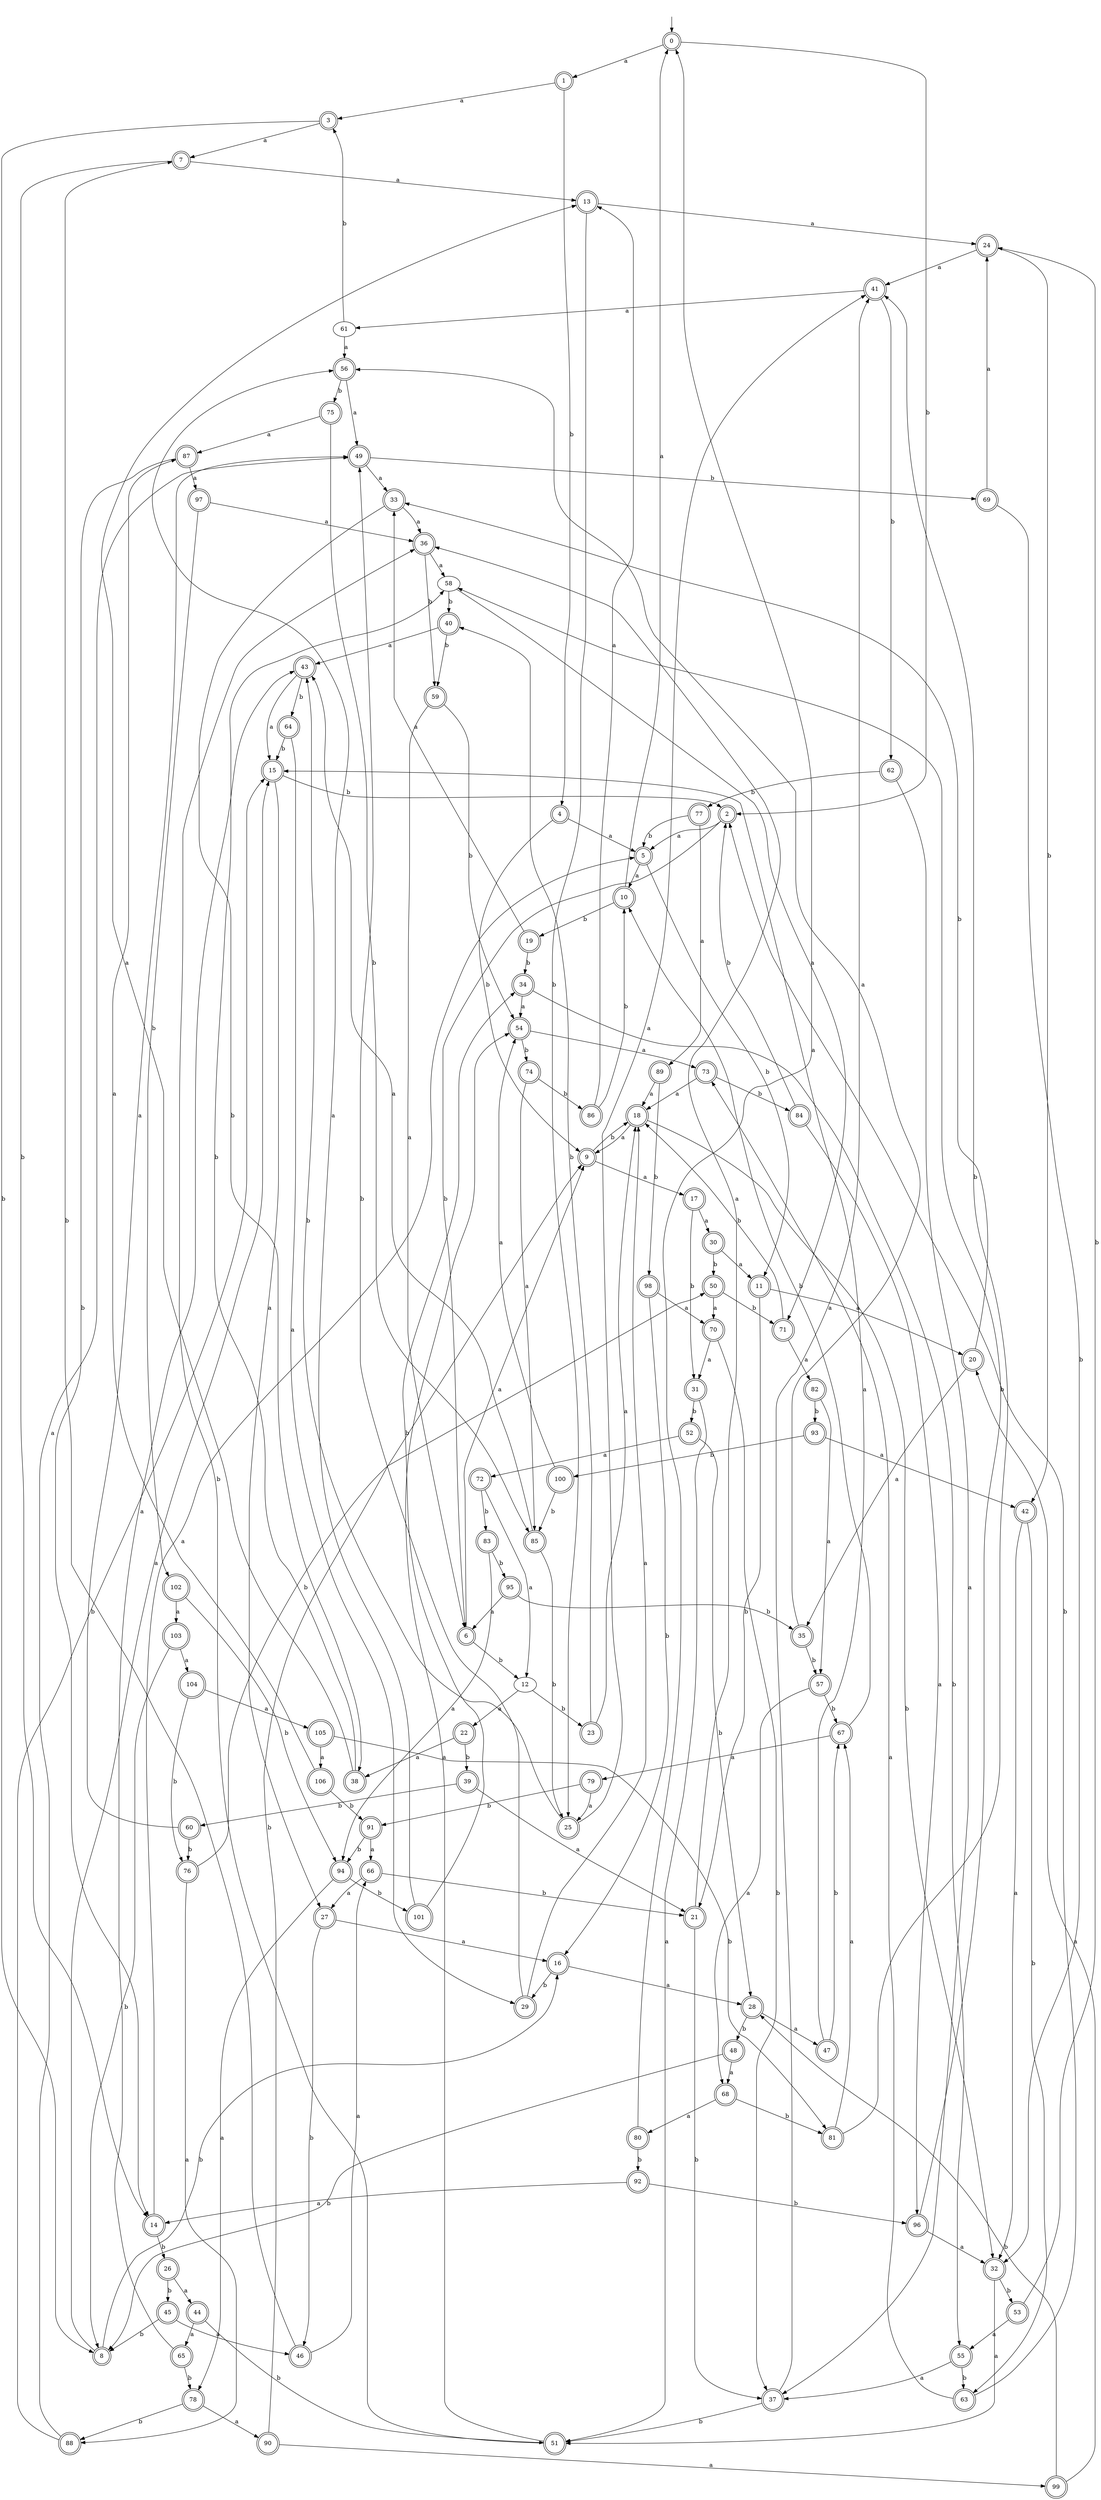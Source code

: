 digraph RandomDFA {
  __start0 [label="", shape=none];
  __start0 -> 0 [label=""];
  0 [shape=circle] [shape=doublecircle]
  0 -> 1 [label="a"]
  0 -> 2 [label="b"]
  1 [shape=doublecircle]
  1 -> 3 [label="a"]
  1 -> 4 [label="b"]
  2 [shape=doublecircle]
  2 -> 5 [label="a"]
  2 -> 6 [label="b"]
  3 [shape=doublecircle]
  3 -> 7 [label="a"]
  3 -> 8 [label="b"]
  4 [shape=doublecircle]
  4 -> 5 [label="a"]
  4 -> 9 [label="b"]
  5 [shape=doublecircle]
  5 -> 10 [label="a"]
  5 -> 11 [label="b"]
  6 [shape=doublecircle]
  6 -> 9 [label="a"]
  6 -> 12 [label="b"]
  7 [shape=doublecircle]
  7 -> 13 [label="a"]
  7 -> 14 [label="b"]
  8 [shape=doublecircle]
  8 -> 15 [label="a"]
  8 -> 16 [label="b"]
  9 [shape=doublecircle]
  9 -> 17 [label="a"]
  9 -> 18 [label="b"]
  10 [shape=doublecircle]
  10 -> 0 [label="a"]
  10 -> 19 [label="b"]
  11 [shape=doublecircle]
  11 -> 20 [label="a"]
  11 -> 21 [label="b"]
  12
  12 -> 22 [label="a"]
  12 -> 23 [label="b"]
  13 [shape=doublecircle]
  13 -> 24 [label="a"]
  13 -> 25 [label="b"]
  14 [shape=doublecircle]
  14 -> 5 [label="a"]
  14 -> 26 [label="b"]
  15 [shape=doublecircle]
  15 -> 27 [label="a"]
  15 -> 2 [label="b"]
  16 [shape=doublecircle]
  16 -> 28 [label="a"]
  16 -> 29 [label="b"]
  17 [shape=doublecircle]
  17 -> 30 [label="a"]
  17 -> 31 [label="b"]
  18 [shape=doublecircle]
  18 -> 9 [label="a"]
  18 -> 32 [label="b"]
  19 [shape=doublecircle]
  19 -> 33 [label="a"]
  19 -> 34 [label="b"]
  20 [shape=doublecircle]
  20 -> 35 [label="a"]
  20 -> 33 [label="b"]
  21 [shape=doublecircle]
  21 -> 36 [label="a"]
  21 -> 37 [label="b"]
  22 [shape=doublecircle]
  22 -> 38 [label="a"]
  22 -> 39 [label="b"]
  23 [shape=doublecircle]
  23 -> 18 [label="a"]
  23 -> 40 [label="b"]
  24 [shape=doublecircle]
  24 -> 41 [label="a"]
  24 -> 42 [label="b"]
  25 [shape=doublecircle]
  25 -> 41 [label="a"]
  25 -> 43 [label="b"]
  26 [shape=doublecircle]
  26 -> 44 [label="a"]
  26 -> 45 [label="b"]
  27 [shape=doublecircle]
  27 -> 16 [label="a"]
  27 -> 46 [label="b"]
  28 [shape=doublecircle]
  28 -> 47 [label="a"]
  28 -> 48 [label="b"]
  29 [shape=doublecircle]
  29 -> 18 [label="a"]
  29 -> 49 [label="b"]
  30 [shape=doublecircle]
  30 -> 11 [label="a"]
  30 -> 50 [label="b"]
  31 [shape=doublecircle]
  31 -> 51 [label="a"]
  31 -> 52 [label="b"]
  32 [shape=doublecircle]
  32 -> 51 [label="a"]
  32 -> 53 [label="b"]
  33 [shape=doublecircle]
  33 -> 36 [label="a"]
  33 -> 38 [label="b"]
  34 [shape=doublecircle]
  34 -> 54 [label="a"]
  34 -> 55 [label="b"]
  35 [shape=doublecircle]
  35 -> 56 [label="a"]
  35 -> 57 [label="b"]
  36 [shape=doublecircle]
  36 -> 58 [label="a"]
  36 -> 59 [label="b"]
  37 [shape=doublecircle]
  37 -> 41 [label="a"]
  37 -> 51 [label="b"]
  38 [shape=doublecircle]
  38 -> 13 [label="a"]
  38 -> 58 [label="b"]
  39 [shape=doublecircle]
  39 -> 21 [label="a"]
  39 -> 60 [label="b"]
  40 [shape=doublecircle]
  40 -> 43 [label="a"]
  40 -> 59 [label="b"]
  41 [shape=doublecircle]
  41 -> 61 [label="a"]
  41 -> 62 [label="b"]
  42 [shape=doublecircle]
  42 -> 32 [label="a"]
  42 -> 63 [label="b"]
  43 [shape=doublecircle]
  43 -> 15 [label="a"]
  43 -> 64 [label="b"]
  44 [shape=doublecircle]
  44 -> 65 [label="a"]
  44 -> 51 [label="b"]
  45 [shape=doublecircle]
  45 -> 46 [label="a"]
  45 -> 8 [label="b"]
  46 [shape=doublecircle]
  46 -> 66 [label="a"]
  46 -> 7 [label="b"]
  47 [shape=doublecircle]
  47 -> 15 [label="a"]
  47 -> 67 [label="b"]
  48 [shape=doublecircle]
  48 -> 68 [label="a"]
  48 -> 8 [label="b"]
  49 [shape=doublecircle]
  49 -> 33 [label="a"]
  49 -> 69 [label="b"]
  50 [shape=doublecircle]
  50 -> 70 [label="a"]
  50 -> 71 [label="b"]
  51 [shape=doublecircle]
  51 -> 54 [label="a"]
  51 -> 36 [label="b"]
  52 [shape=doublecircle]
  52 -> 72 [label="a"]
  52 -> 28 [label="b"]
  53 [shape=doublecircle]
  53 -> 55 [label="a"]
  53 -> 24 [label="b"]
  54 [shape=doublecircle]
  54 -> 73 [label="a"]
  54 -> 74 [label="b"]
  55 [shape=doublecircle]
  55 -> 37 [label="a"]
  55 -> 63 [label="b"]
  56 [shape=doublecircle]
  56 -> 49 [label="a"]
  56 -> 75 [label="b"]
  57 [shape=doublecircle]
  57 -> 68 [label="a"]
  57 -> 67 [label="b"]
  58
  58 -> 71 [label="a"]
  58 -> 40 [label="b"]
  59 [shape=doublecircle]
  59 -> 6 [label="a"]
  59 -> 54 [label="b"]
  60 [shape=doublecircle]
  60 -> 49 [label="a"]
  60 -> 76 [label="b"]
  61
  61 -> 56 [label="a"]
  61 -> 3 [label="b"]
  62 [shape=doublecircle]
  62 -> 37 [label="a"]
  62 -> 77 [label="b"]
  63 [shape=doublecircle]
  63 -> 73 [label="a"]
  63 -> 2 [label="b"]
  64 [shape=doublecircle]
  64 -> 29 [label="a"]
  64 -> 15 [label="b"]
  65 [shape=doublecircle]
  65 -> 43 [label="a"]
  65 -> 78 [label="b"]
  66 [shape=doublecircle]
  66 -> 27 [label="a"]
  66 -> 21 [label="b"]
  67 [shape=doublecircle]
  67 -> 79 [label="a"]
  67 -> 10 [label="b"]
  68 [shape=doublecircle]
  68 -> 80 [label="a"]
  68 -> 81 [label="b"]
  69 [shape=doublecircle]
  69 -> 24 [label="a"]
  69 -> 32 [label="b"]
  70 [shape=doublecircle]
  70 -> 31 [label="a"]
  70 -> 37 [label="b"]
  71 [shape=doublecircle]
  71 -> 82 [label="a"]
  71 -> 18 [label="b"]
  72 [shape=doublecircle]
  72 -> 12 [label="a"]
  72 -> 83 [label="b"]
  73 [shape=doublecircle]
  73 -> 18 [label="a"]
  73 -> 84 [label="b"]
  74 [shape=doublecircle]
  74 -> 85 [label="a"]
  74 -> 86 [label="b"]
  75 [shape=doublecircle]
  75 -> 87 [label="a"]
  75 -> 85 [label="b"]
  76 [shape=doublecircle]
  76 -> 88 [label="a"]
  76 -> 50 [label="b"]
  77 [shape=doublecircle]
  77 -> 89 [label="a"]
  77 -> 5 [label="b"]
  78 [shape=doublecircle]
  78 -> 90 [label="a"]
  78 -> 88 [label="b"]
  79 [shape=doublecircle]
  79 -> 25 [label="a"]
  79 -> 91 [label="b"]
  80 [shape=doublecircle]
  80 -> 0 [label="a"]
  80 -> 92 [label="b"]
  81 [shape=doublecircle]
  81 -> 67 [label="a"]
  81 -> 41 [label="b"]
  82 [shape=doublecircle]
  82 -> 57 [label="a"]
  82 -> 93 [label="b"]
  83 [shape=doublecircle]
  83 -> 94 [label="a"]
  83 -> 95 [label="b"]
  84 [shape=doublecircle]
  84 -> 96 [label="a"]
  84 -> 2 [label="b"]
  85 [shape=doublecircle]
  85 -> 43 [label="a"]
  85 -> 25 [label="b"]
  86 [shape=doublecircle]
  86 -> 13 [label="a"]
  86 -> 10 [label="b"]
  87 [shape=doublecircle]
  87 -> 97 [label="a"]
  87 -> 14 [label="b"]
  88 [shape=doublecircle]
  88 -> 49 [label="a"]
  88 -> 15 [label="b"]
  89 [shape=doublecircle]
  89 -> 18 [label="a"]
  89 -> 98 [label="b"]
  90 [shape=doublecircle]
  90 -> 99 [label="a"]
  90 -> 9 [label="b"]
  91 [shape=doublecircle]
  91 -> 66 [label="a"]
  91 -> 94 [label="b"]
  92 [shape=doublecircle]
  92 -> 14 [label="a"]
  92 -> 96 [label="b"]
  93 [shape=doublecircle]
  93 -> 42 [label="a"]
  93 -> 100 [label="b"]
  94 [shape=doublecircle]
  94 -> 78 [label="a"]
  94 -> 101 [label="b"]
  95 [shape=doublecircle]
  95 -> 6 [label="a"]
  95 -> 35 [label="b"]
  96 [shape=doublecircle]
  96 -> 32 [label="a"]
  96 -> 58 [label="b"]
  97 [shape=doublecircle]
  97 -> 36 [label="a"]
  97 -> 102 [label="b"]
  98 [shape=doublecircle]
  98 -> 70 [label="a"]
  98 -> 16 [label="b"]
  99 [shape=doublecircle]
  99 -> 20 [label="a"]
  99 -> 28 [label="b"]
  100 [shape=doublecircle]
  100 -> 54 [label="a"]
  100 -> 85 [label="b"]
  101 [shape=doublecircle]
  101 -> 56 [label="a"]
  101 -> 34 [label="b"]
  102 [shape=doublecircle]
  102 -> 103 [label="a"]
  102 -> 94 [label="b"]
  103 [shape=doublecircle]
  103 -> 104 [label="a"]
  103 -> 8 [label="b"]
  104 [shape=doublecircle]
  104 -> 105 [label="a"]
  104 -> 76 [label="b"]
  105 [shape=doublecircle]
  105 -> 106 [label="a"]
  105 -> 81 [label="b"]
  106 [shape=doublecircle]
  106 -> 87 [label="a"]
  106 -> 91 [label="b"]
}
